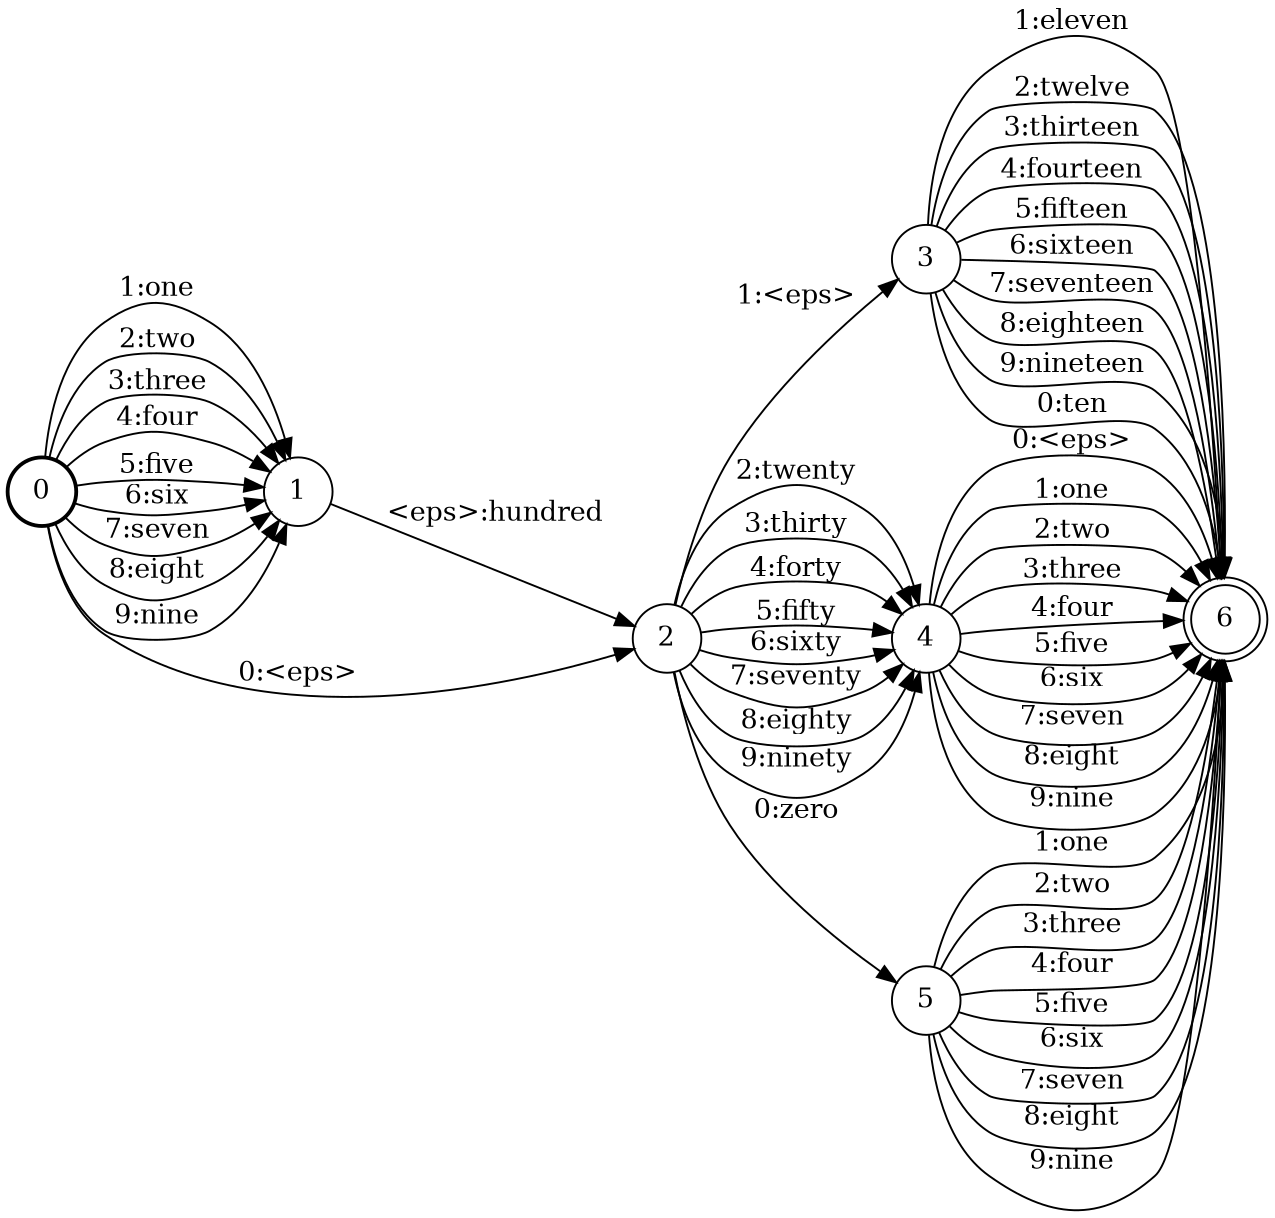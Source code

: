 digraph FST {
rankdir = LR;
size = "8.5,20";
label = "";
center = 1;
orientation = Portrait;
ranksep = "0.4";
nodesep = "0.01";
0 [label = "0", shape = circle, style = bold, fontsize = 14]
	0 -> 1 [label = "1:one", fontsize = 14];
	0 -> 1 [label = "2:two", fontsize = 14];
	0 -> 1 [label = "3:three", fontsize = 14];
	0 -> 1 [label = "4:four", fontsize = 14];
	0 -> 1 [label = "5:five", fontsize = 14];
	0 -> 1 [label = "6:six", fontsize = 14];
	0 -> 1 [label = "7:seven", fontsize = 14];
	0 -> 1 [label = "8:eight", fontsize = 14];
	0 -> 1 [label = "9:nine", fontsize = 14];
	0 -> 2 [label = "0:<eps>", fontsize = 14];
1 [label = "1", shape = circle, style = solid, fontsize = 14]
	1 -> 2 [label = "<eps>:hundred", fontsize = 14];
2 [label = "2", shape = circle, style = solid, fontsize = 14]
	2 -> 3 [label = "1:<eps>", fontsize = 14];
	2 -> 4 [label = "2:twenty", fontsize = 14];
	2 -> 4 [label = "3:thirty", fontsize = 14];
	2 -> 4 [label = "4:forty", fontsize = 14];
	2 -> 4 [label = "5:fifty", fontsize = 14];
	2 -> 4 [label = "6:sixty", fontsize = 14];
	2 -> 4 [label = "7:seventy", fontsize = 14];
	2 -> 4 [label = "8:eighty", fontsize = 14];
	2 -> 4 [label = "9:ninety", fontsize = 14];
	2 -> 5 [label = "0:zero", fontsize = 14];
3 [label = "3", shape = circle, style = solid, fontsize = 14]
	3 -> 6 [label = "1:eleven", fontsize = 14];
	3 -> 6 [label = "2:twelve", fontsize = 14];
	3 -> 6 [label = "3:thirteen", fontsize = 14];
	3 -> 6 [label = "4:fourteen", fontsize = 14];
	3 -> 6 [label = "5:fifteen", fontsize = 14];
	3 -> 6 [label = "6:sixteen", fontsize = 14];
	3 -> 6 [label = "7:seventeen", fontsize = 14];
	3 -> 6 [label = "8:eighteen", fontsize = 14];
	3 -> 6 [label = "9:nineteen", fontsize = 14];
	3 -> 6 [label = "0:ten", fontsize = 14];
4 [label = "4", shape = circle, style = solid, fontsize = 14]
	4 -> 6 [label = "0:<eps>", fontsize = 14];
	4 -> 6 [label = "1:one", fontsize = 14];
	4 -> 6 [label = "2:two", fontsize = 14];
	4 -> 6 [label = "3:three", fontsize = 14];
	4 -> 6 [label = "4:four", fontsize = 14];
	4 -> 6 [label = "5:five", fontsize = 14];
	4 -> 6 [label = "6:six", fontsize = 14];
	4 -> 6 [label = "7:seven", fontsize = 14];
	4 -> 6 [label = "8:eight", fontsize = 14];
	4 -> 6 [label = "9:nine", fontsize = 14];
5 [label = "5", shape = circle, style = solid, fontsize = 14]
	5 -> 6 [label = "1:one", fontsize = 14];
	5 -> 6 [label = "2:two", fontsize = 14];
	5 -> 6 [label = "3:three", fontsize = 14];
	5 -> 6 [label = "4:four", fontsize = 14];
	5 -> 6 [label = "5:five", fontsize = 14];
	5 -> 6 [label = "6:six", fontsize = 14];
	5 -> 6 [label = "7:seven", fontsize = 14];
	5 -> 6 [label = "8:eight", fontsize = 14];
	5 -> 6 [label = "9:nine", fontsize = 14];
6 [label = "6", shape = doublecircle, style = solid, fontsize = 14]
}

